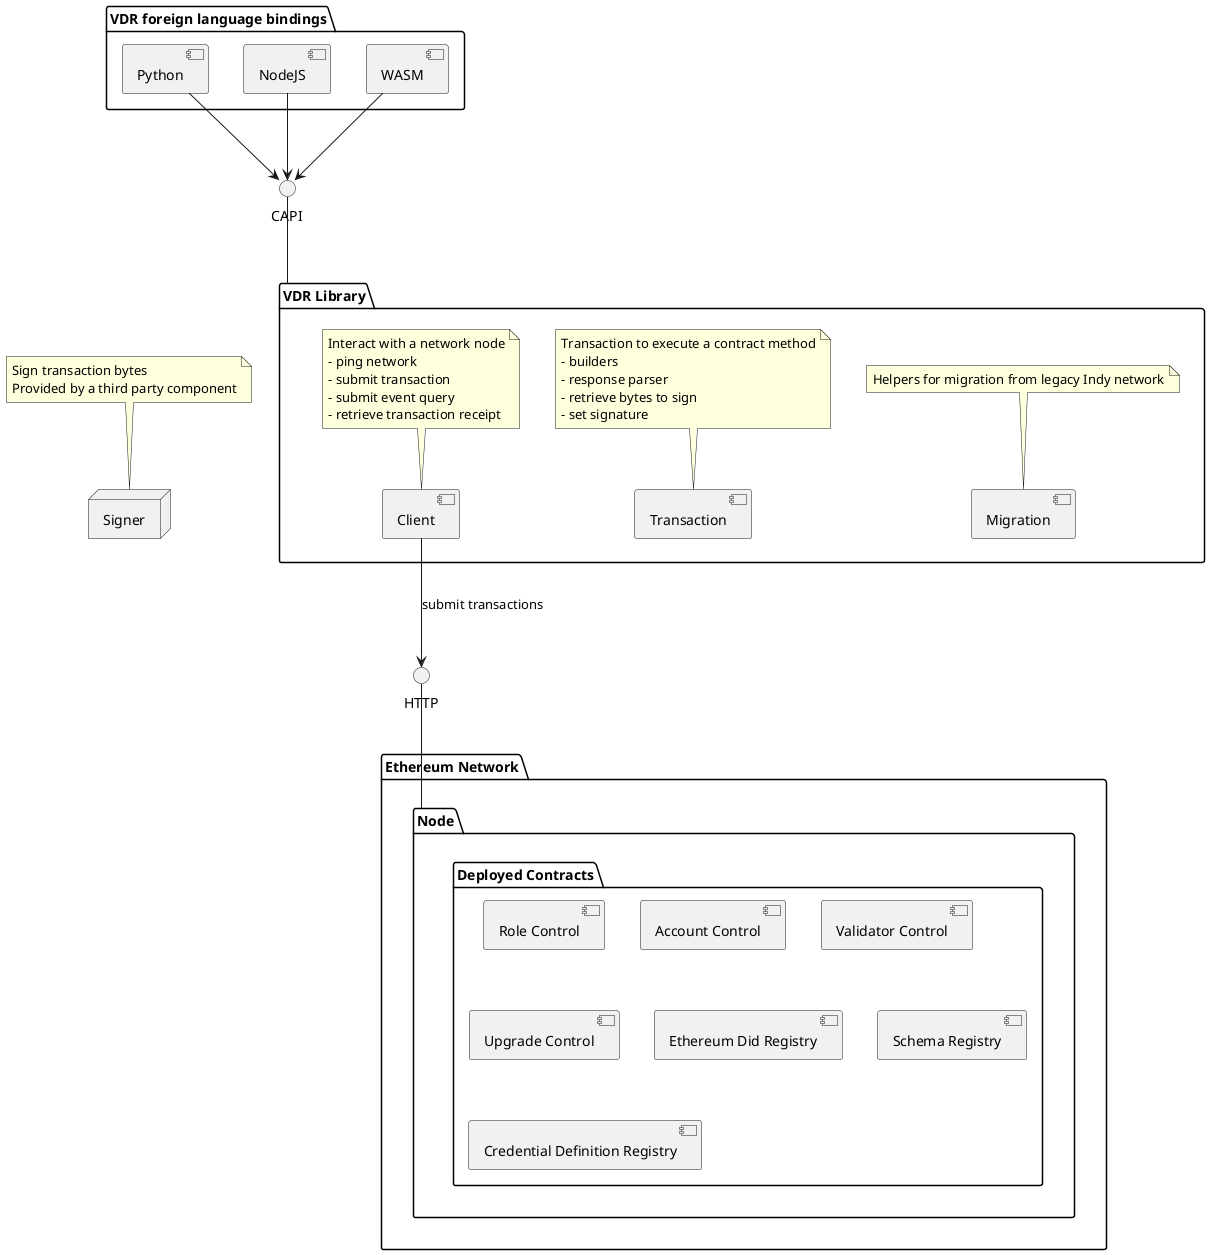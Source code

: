 @startuml

package "Ethereum Network" {
    package "Node" {
        package "Deployed Contracts" {
            component [Role Control]
            component [Account Control]
            component [Validator Control]
            component [Upgrade Control]
            component [Ethereum Did Registry]
            component [Schema Registry]
            component [Credential Definition Registry]
        }
    }
}

together {

    package "VDR Library" {

        component Migration
        note top of [Migration]
          Helpers for migration from legacy Indy network
        end note

        component Transaction
        note top of [Transaction]
          Transaction to execute a contract method
          - builders
          - response parser
          - retrieve bytes to sign
          - set signature
        end note

        component Client
        note top of [Client]
          Interact with a network node
          - ping network
          - submit transaction
          - submit event query
          - retrieve transaction receipt
        end note
    }

    node Signer
    note top of [Signer]
      Sign transaction bytes
      Provided by a third party component
    end note

}

package "VDR foreign language bindings" {
    component Python
    component NodeJS
    component WASM
}

interface HTTP
interface CAPI

[Client] --> HTTP : submit transactions
HTTP -- [Node]

[Python] --> [CAPI]
[NodeJS] --> [CAPI]
[WASM] --> [CAPI]
[CAPI] -- [VDR Library]

@enduml
